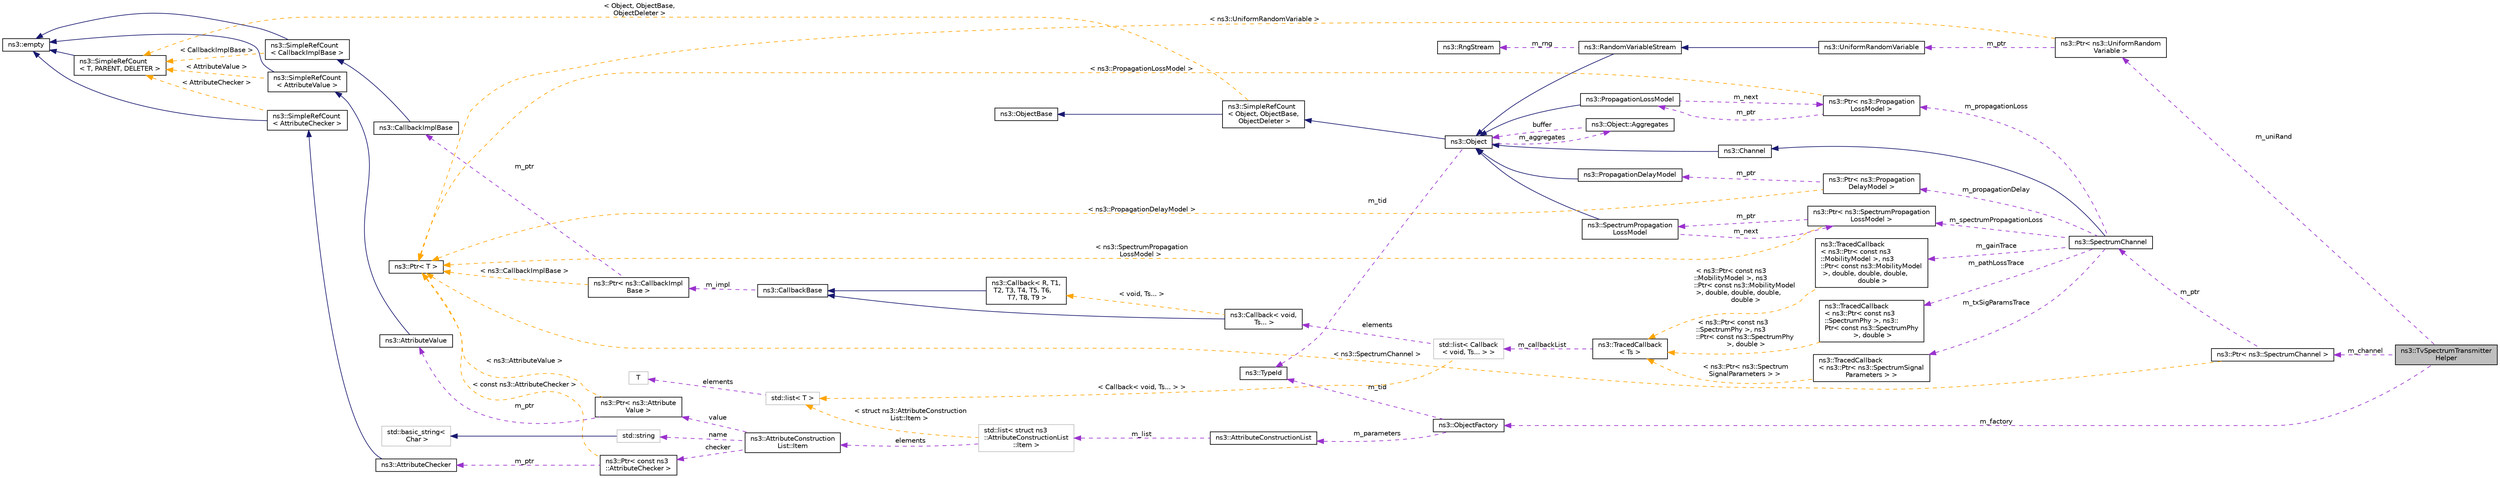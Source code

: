 digraph "ns3::TvSpectrumTransmitterHelper"
{
 // LATEX_PDF_SIZE
  edge [fontname="Helvetica",fontsize="10",labelfontname="Helvetica",labelfontsize="10"];
  node [fontname="Helvetica",fontsize="10",shape=record];
  rankdir="LR";
  Node1 [label="ns3::TvSpectrumTransmitter\lHelper",height=0.2,width=0.4,color="black", fillcolor="grey75", style="filled", fontcolor="black",tooltip="Helper class which uses TvSpectrumTransmitter class to create customizable TV transmitter(s) that tra..."];
  Node2 -> Node1 [dir="back",color="darkorchid3",fontsize="10",style="dashed",label=" m_channel" ,fontname="Helvetica"];
  Node2 [label="ns3::Ptr\< ns3::SpectrumChannel \>",height=0.2,width=0.4,color="black", fillcolor="white", style="filled",URL="$classns3_1_1_ptr.html",tooltip=" "];
  Node3 -> Node2 [dir="back",color="darkorchid3",fontsize="10",style="dashed",label=" m_ptr" ,fontname="Helvetica"];
  Node3 [label="ns3::SpectrumChannel",height=0.2,width=0.4,color="black", fillcolor="white", style="filled",URL="$classns3_1_1_spectrum_channel.html",tooltip="Defines the interface for spectrum-aware channel implementations."];
  Node4 -> Node3 [dir="back",color="midnightblue",fontsize="10",style="solid",fontname="Helvetica"];
  Node4 [label="ns3::Channel",height=0.2,width=0.4,color="black", fillcolor="white", style="filled",URL="$classns3_1_1_channel.html",tooltip="Abstract Channel Base Class."];
  Node5 -> Node4 [dir="back",color="midnightblue",fontsize="10",style="solid",fontname="Helvetica"];
  Node5 [label="ns3::Object",height=0.2,width=0.4,color="black", fillcolor="white", style="filled",URL="$classns3_1_1_object.html",tooltip="A base class which provides memory management and object aggregation."];
  Node6 -> Node5 [dir="back",color="midnightblue",fontsize="10",style="solid",fontname="Helvetica"];
  Node6 [label="ns3::SimpleRefCount\l\< Object, ObjectBase,\l ObjectDeleter \>",height=0.2,width=0.4,color="black", fillcolor="white", style="filled",URL="$classns3_1_1_simple_ref_count.html",tooltip=" "];
  Node7 -> Node6 [dir="back",color="midnightblue",fontsize="10",style="solid",fontname="Helvetica"];
  Node7 [label="ns3::ObjectBase",height=0.2,width=0.4,color="black", fillcolor="white", style="filled",URL="$classns3_1_1_object_base.html",tooltip="Anchor the ns-3 type and attribute system."];
  Node8 -> Node6 [dir="back",color="orange",fontsize="10",style="dashed",label=" \< Object, ObjectBase,\l ObjectDeleter \>" ,fontname="Helvetica"];
  Node8 [label="ns3::SimpleRefCount\l\< T, PARENT, DELETER \>",height=0.2,width=0.4,color="black", fillcolor="white", style="filled",URL="$classns3_1_1_simple_ref_count.html",tooltip="A template-based reference counting class."];
  Node9 -> Node8 [dir="back",color="midnightblue",fontsize="10",style="solid",fontname="Helvetica"];
  Node9 [label="ns3::empty",height=0.2,width=0.4,color="black", fillcolor="white", style="filled",URL="$classns3_1_1empty.html",tooltip="make Callback use a separate empty type"];
  Node10 -> Node5 [dir="back",color="darkorchid3",fontsize="10",style="dashed",label=" m_tid" ,fontname="Helvetica"];
  Node10 [label="ns3::TypeId",height=0.2,width=0.4,color="black", fillcolor="white", style="filled",URL="$classns3_1_1_type_id.html",tooltip="a unique identifier for an interface."];
  Node11 -> Node5 [dir="back",color="darkorchid3",fontsize="10",style="dashed",label=" m_aggregates" ,fontname="Helvetica"];
  Node11 [label="ns3::Object::Aggregates",height=0.2,width=0.4,color="black", fillcolor="white", style="filled",URL="$structns3_1_1_object_1_1_aggregates.html",tooltip="The list of Objects aggregated to this one."];
  Node5 -> Node11 [dir="back",color="darkorchid3",fontsize="10",style="dashed",label=" buffer" ,fontname="Helvetica"];
  Node12 -> Node3 [dir="back",color="darkorchid3",fontsize="10",style="dashed",label=" m_spectrumPropagationLoss" ,fontname="Helvetica"];
  Node12 [label="ns3::Ptr\< ns3::SpectrumPropagation\lLossModel \>",height=0.2,width=0.4,color="black", fillcolor="white", style="filled",URL="$classns3_1_1_ptr.html",tooltip=" "];
  Node13 -> Node12 [dir="back",color="darkorchid3",fontsize="10",style="dashed",label=" m_ptr" ,fontname="Helvetica"];
  Node13 [label="ns3::SpectrumPropagation\lLossModel",height=0.2,width=0.4,color="black", fillcolor="white", style="filled",URL="$classns3_1_1_spectrum_propagation_loss_model.html",tooltip="spectrum-aware propagation loss model"];
  Node5 -> Node13 [dir="back",color="midnightblue",fontsize="10",style="solid",fontname="Helvetica"];
  Node12 -> Node13 [dir="back",color="darkorchid3",fontsize="10",style="dashed",label=" m_next" ,fontname="Helvetica"];
  Node14 -> Node12 [dir="back",color="orange",fontsize="10",style="dashed",label=" \< ns3::SpectrumPropagation\lLossModel \>" ,fontname="Helvetica"];
  Node14 [label="ns3::Ptr\< T \>",height=0.2,width=0.4,color="black", fillcolor="white", style="filled",URL="$classns3_1_1_ptr.html",tooltip="Smart pointer class similar to boost::intrusive_ptr."];
  Node15 -> Node3 [dir="back",color="darkorchid3",fontsize="10",style="dashed",label=" m_pathLossTrace" ,fontname="Helvetica"];
  Node15 [label="ns3::TracedCallback\l\< ns3::Ptr\< const ns3\l::SpectrumPhy \>, ns3::\lPtr\< const ns3::SpectrumPhy\l \>, double \>",height=0.2,width=0.4,color="black", fillcolor="white", style="filled",URL="$classns3_1_1_traced_callback.html",tooltip=" "];
  Node16 -> Node15 [dir="back",color="orange",fontsize="10",style="dashed",label=" \< ns3::Ptr\< const ns3\l::SpectrumPhy \>, ns3\l::Ptr\< const ns3::SpectrumPhy\l \>, double \>" ,fontname="Helvetica"];
  Node16 [label="ns3::TracedCallback\l\< Ts \>",height=0.2,width=0.4,color="black", fillcolor="white", style="filled",URL="$classns3_1_1_traced_callback.html",tooltip="Forward calls to a chain of Callback."];
  Node17 -> Node16 [dir="back",color="darkorchid3",fontsize="10",style="dashed",label=" m_callbackList" ,fontname="Helvetica"];
  Node17 [label="std::list\< Callback\l\< void, Ts... \> \>",height=0.2,width=0.4,color="grey75", fillcolor="white", style="filled",tooltip=" "];
  Node18 -> Node17 [dir="back",color="darkorchid3",fontsize="10",style="dashed",label=" elements" ,fontname="Helvetica"];
  Node18 [label="ns3::Callback\< void,\l Ts... \>",height=0.2,width=0.4,color="black", fillcolor="white", style="filled",URL="$classns3_1_1_callback.html",tooltip=" "];
  Node19 -> Node18 [dir="back",color="midnightblue",fontsize="10",style="solid",fontname="Helvetica"];
  Node19 [label="ns3::CallbackBase",height=0.2,width=0.4,color="black", fillcolor="white", style="filled",URL="$classns3_1_1_callback_base.html",tooltip="Base class for Callback class."];
  Node20 -> Node19 [dir="back",color="darkorchid3",fontsize="10",style="dashed",label=" m_impl" ,fontname="Helvetica"];
  Node20 [label="ns3::Ptr\< ns3::CallbackImpl\lBase \>",height=0.2,width=0.4,color="black", fillcolor="white", style="filled",URL="$classns3_1_1_ptr.html",tooltip=" "];
  Node21 -> Node20 [dir="back",color="darkorchid3",fontsize="10",style="dashed",label=" m_ptr" ,fontname="Helvetica"];
  Node21 [label="ns3::CallbackImplBase",height=0.2,width=0.4,color="black", fillcolor="white", style="filled",URL="$classns3_1_1_callback_impl_base.html",tooltip="Abstract base class for CallbackImpl Provides reference counting and equality test."];
  Node22 -> Node21 [dir="back",color="midnightblue",fontsize="10",style="solid",fontname="Helvetica"];
  Node22 [label="ns3::SimpleRefCount\l\< CallbackImplBase \>",height=0.2,width=0.4,color="black", fillcolor="white", style="filled",URL="$classns3_1_1_simple_ref_count.html",tooltip=" "];
  Node9 -> Node22 [dir="back",color="midnightblue",fontsize="10",style="solid",fontname="Helvetica"];
  Node8 -> Node22 [dir="back",color="orange",fontsize="10",style="dashed",label=" \< CallbackImplBase \>" ,fontname="Helvetica"];
  Node14 -> Node20 [dir="back",color="orange",fontsize="10",style="dashed",label=" \< ns3::CallbackImplBase \>" ,fontname="Helvetica"];
  Node23 -> Node18 [dir="back",color="orange",fontsize="10",style="dashed",label=" \< void, Ts... \>" ,fontname="Helvetica"];
  Node23 [label="ns3::Callback\< R, T1,\l T2, T3, T4, T5, T6,\l T7, T8, T9 \>",height=0.2,width=0.4,color="black", fillcolor="white", style="filled",URL="$classns3_1_1_callback.html",tooltip="Callback template class."];
  Node19 -> Node23 [dir="back",color="midnightblue",fontsize="10",style="solid",fontname="Helvetica"];
  Node24 -> Node17 [dir="back",color="orange",fontsize="10",style="dashed",label=" \< Callback\< void, Ts... \> \>" ,fontname="Helvetica"];
  Node24 [label="std::list\< T \>",height=0.2,width=0.4,color="grey75", fillcolor="white", style="filled",tooltip=" "];
  Node25 -> Node24 [dir="back",color="darkorchid3",fontsize="10",style="dashed",label=" elements" ,fontname="Helvetica"];
  Node25 [label="T",height=0.2,width=0.4,color="grey75", fillcolor="white", style="filled",tooltip=" "];
  Node26 -> Node3 [dir="back",color="darkorchid3",fontsize="10",style="dashed",label=" m_propagationDelay" ,fontname="Helvetica"];
  Node26 [label="ns3::Ptr\< ns3::Propagation\lDelayModel \>",height=0.2,width=0.4,color="black", fillcolor="white", style="filled",URL="$classns3_1_1_ptr.html",tooltip=" "];
  Node27 -> Node26 [dir="back",color="darkorchid3",fontsize="10",style="dashed",label=" m_ptr" ,fontname="Helvetica"];
  Node27 [label="ns3::PropagationDelayModel",height=0.2,width=0.4,color="black", fillcolor="white", style="filled",URL="$classns3_1_1_propagation_delay_model.html",tooltip="calculate a propagation delay."];
  Node5 -> Node27 [dir="back",color="midnightblue",fontsize="10",style="solid",fontname="Helvetica"];
  Node14 -> Node26 [dir="back",color="orange",fontsize="10",style="dashed",label=" \< ns3::PropagationDelayModel \>" ,fontname="Helvetica"];
  Node28 -> Node3 [dir="back",color="darkorchid3",fontsize="10",style="dashed",label=" m_propagationLoss" ,fontname="Helvetica"];
  Node28 [label="ns3::Ptr\< ns3::Propagation\lLossModel \>",height=0.2,width=0.4,color="black", fillcolor="white", style="filled",URL="$classns3_1_1_ptr.html",tooltip=" "];
  Node29 -> Node28 [dir="back",color="darkorchid3",fontsize="10",style="dashed",label=" m_ptr" ,fontname="Helvetica"];
  Node29 [label="ns3::PropagationLossModel",height=0.2,width=0.4,color="black", fillcolor="white", style="filled",URL="$classns3_1_1_propagation_loss_model.html",tooltip="Models the propagation loss through a transmission medium."];
  Node5 -> Node29 [dir="back",color="midnightblue",fontsize="10",style="solid",fontname="Helvetica"];
  Node28 -> Node29 [dir="back",color="darkorchid3",fontsize="10",style="dashed",label=" m_next" ,fontname="Helvetica"];
  Node14 -> Node28 [dir="back",color="orange",fontsize="10",style="dashed",label=" \< ns3::PropagationLossModel \>" ,fontname="Helvetica"];
  Node30 -> Node3 [dir="back",color="darkorchid3",fontsize="10",style="dashed",label=" m_gainTrace" ,fontname="Helvetica"];
  Node30 [label="ns3::TracedCallback\l\< ns3::Ptr\< const ns3\l::MobilityModel \>, ns3\l::Ptr\< const ns3::MobilityModel\l \>, double, double, double,\l double \>",height=0.2,width=0.4,color="black", fillcolor="white", style="filled",URL="$classns3_1_1_traced_callback.html",tooltip=" "];
  Node16 -> Node30 [dir="back",color="orange",fontsize="10",style="dashed",label=" \< ns3::Ptr\< const ns3\l::MobilityModel \>, ns3\l::Ptr\< const ns3::MobilityModel\l \>, double, double, double,\l double \>" ,fontname="Helvetica"];
  Node31 -> Node3 [dir="back",color="darkorchid3",fontsize="10",style="dashed",label=" m_txSigParamsTrace" ,fontname="Helvetica"];
  Node31 [label="ns3::TracedCallback\l\< ns3::Ptr\< ns3::SpectrumSignal\lParameters \> \>",height=0.2,width=0.4,color="black", fillcolor="white", style="filled",URL="$classns3_1_1_traced_callback.html",tooltip=" "];
  Node16 -> Node31 [dir="back",color="orange",fontsize="10",style="dashed",label=" \< ns3::Ptr\< ns3::Spectrum\lSignalParameters \> \>" ,fontname="Helvetica"];
  Node14 -> Node2 [dir="back",color="orange",fontsize="10",style="dashed",label=" \< ns3::SpectrumChannel \>" ,fontname="Helvetica"];
  Node32 -> Node1 [dir="back",color="darkorchid3",fontsize="10",style="dashed",label=" m_factory" ,fontname="Helvetica"];
  Node32 [label="ns3::ObjectFactory",height=0.2,width=0.4,color="black", fillcolor="white", style="filled",URL="$classns3_1_1_object_factory.html",tooltip="Instantiate subclasses of ns3::Object."];
  Node10 -> Node32 [dir="back",color="darkorchid3",fontsize="10",style="dashed",label=" m_tid" ,fontname="Helvetica"];
  Node33 -> Node32 [dir="back",color="darkorchid3",fontsize="10",style="dashed",label=" m_parameters" ,fontname="Helvetica"];
  Node33 [label="ns3::AttributeConstructionList",height=0.2,width=0.4,color="black", fillcolor="white", style="filled",URL="$classns3_1_1_attribute_construction_list.html",tooltip="List of Attribute name, value and checker triples used to construct Objects."];
  Node34 -> Node33 [dir="back",color="darkorchid3",fontsize="10",style="dashed",label=" m_list" ,fontname="Helvetica"];
  Node34 [label="std::list\< struct ns3\l::AttributeConstructionList\l::Item \>",height=0.2,width=0.4,color="grey75", fillcolor="white", style="filled",tooltip=" "];
  Node35 -> Node34 [dir="back",color="darkorchid3",fontsize="10",style="dashed",label=" elements" ,fontname="Helvetica"];
  Node35 [label="ns3::AttributeConstruction\lList::Item",height=0.2,width=0.4,color="black", fillcolor="white", style="filled",URL="$structns3_1_1_attribute_construction_list_1_1_item.html",tooltip="A single Attribute triple."];
  Node36 -> Node35 [dir="back",color="darkorchid3",fontsize="10",style="dashed",label=" name" ,fontname="Helvetica"];
  Node36 [label="std::string",height=0.2,width=0.4,color="grey75", fillcolor="white", style="filled",tooltip=" "];
  Node37 -> Node36 [dir="back",color="midnightblue",fontsize="10",style="solid",fontname="Helvetica"];
  Node37 [label="std::basic_string\<\l Char \>",height=0.2,width=0.4,color="grey75", fillcolor="white", style="filled",tooltip=" "];
  Node38 -> Node35 [dir="back",color="darkorchid3",fontsize="10",style="dashed",label=" value" ,fontname="Helvetica"];
  Node38 [label="ns3::Ptr\< ns3::Attribute\lValue \>",height=0.2,width=0.4,color="black", fillcolor="white", style="filled",URL="$classns3_1_1_ptr.html",tooltip=" "];
  Node39 -> Node38 [dir="back",color="darkorchid3",fontsize="10",style="dashed",label=" m_ptr" ,fontname="Helvetica"];
  Node39 [label="ns3::AttributeValue",height=0.2,width=0.4,color="black", fillcolor="white", style="filled",URL="$classns3_1_1_attribute_value.html",tooltip="Hold a value for an Attribute."];
  Node40 -> Node39 [dir="back",color="midnightblue",fontsize="10",style="solid",fontname="Helvetica"];
  Node40 [label="ns3::SimpleRefCount\l\< AttributeValue \>",height=0.2,width=0.4,color="black", fillcolor="white", style="filled",URL="$classns3_1_1_simple_ref_count.html",tooltip=" "];
  Node9 -> Node40 [dir="back",color="midnightblue",fontsize="10",style="solid",fontname="Helvetica"];
  Node8 -> Node40 [dir="back",color="orange",fontsize="10",style="dashed",label=" \< AttributeValue \>" ,fontname="Helvetica"];
  Node14 -> Node38 [dir="back",color="orange",fontsize="10",style="dashed",label=" \< ns3::AttributeValue \>" ,fontname="Helvetica"];
  Node41 -> Node35 [dir="back",color="darkorchid3",fontsize="10",style="dashed",label=" checker" ,fontname="Helvetica"];
  Node41 [label="ns3::Ptr\< const ns3\l::AttributeChecker \>",height=0.2,width=0.4,color="black", fillcolor="white", style="filled",URL="$classns3_1_1_ptr.html",tooltip=" "];
  Node42 -> Node41 [dir="back",color="darkorchid3",fontsize="10",style="dashed",label=" m_ptr" ,fontname="Helvetica"];
  Node42 [label="ns3::AttributeChecker",height=0.2,width=0.4,color="black", fillcolor="white", style="filled",URL="$classns3_1_1_attribute_checker.html",tooltip="Represent the type of an attribute."];
  Node43 -> Node42 [dir="back",color="midnightblue",fontsize="10",style="solid",fontname="Helvetica"];
  Node43 [label="ns3::SimpleRefCount\l\< AttributeChecker \>",height=0.2,width=0.4,color="black", fillcolor="white", style="filled",URL="$classns3_1_1_simple_ref_count.html",tooltip=" "];
  Node9 -> Node43 [dir="back",color="midnightblue",fontsize="10",style="solid",fontname="Helvetica"];
  Node8 -> Node43 [dir="back",color="orange",fontsize="10",style="dashed",label=" \< AttributeChecker \>" ,fontname="Helvetica"];
  Node14 -> Node41 [dir="back",color="orange",fontsize="10",style="dashed",label=" \< const ns3::AttributeChecker \>" ,fontname="Helvetica"];
  Node24 -> Node34 [dir="back",color="orange",fontsize="10",style="dashed",label=" \< struct ns3::AttributeConstruction\lList::Item \>" ,fontname="Helvetica"];
  Node44 -> Node1 [dir="back",color="darkorchid3",fontsize="10",style="dashed",label=" m_uniRand" ,fontname="Helvetica"];
  Node44 [label="ns3::Ptr\< ns3::UniformRandom\lVariable \>",height=0.2,width=0.4,color="black", fillcolor="white", style="filled",URL="$classns3_1_1_ptr.html",tooltip=" "];
  Node45 -> Node44 [dir="back",color="darkorchid3",fontsize="10",style="dashed",label=" m_ptr" ,fontname="Helvetica"];
  Node45 [label="ns3::UniformRandomVariable",height=0.2,width=0.4,color="black", fillcolor="white", style="filled",URL="$classns3_1_1_uniform_random_variable.html",tooltip="The uniform distribution Random Number Generator (RNG)."];
  Node46 -> Node45 [dir="back",color="midnightblue",fontsize="10",style="solid",fontname="Helvetica"];
  Node46 [label="ns3::RandomVariableStream",height=0.2,width=0.4,color="black", fillcolor="white", style="filled",URL="$classns3_1_1_random_variable_stream.html",tooltip="The basic uniform Random Number Generator (RNG)."];
  Node5 -> Node46 [dir="back",color="midnightblue",fontsize="10",style="solid",fontname="Helvetica"];
  Node47 -> Node46 [dir="back",color="darkorchid3",fontsize="10",style="dashed",label=" m_rng" ,fontname="Helvetica"];
  Node47 [label="ns3::RngStream",height=0.2,width=0.4,color="black", fillcolor="white", style="filled",URL="$classns3_1_1_rng_stream.html",tooltip="Combined Multiple-Recursive Generator MRG32k3a."];
  Node14 -> Node44 [dir="back",color="orange",fontsize="10",style="dashed",label=" \< ns3::UniformRandomVariable \>" ,fontname="Helvetica"];
}
